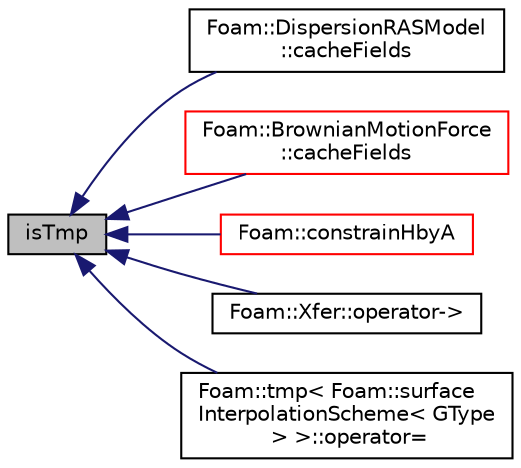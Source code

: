 digraph "isTmp"
{
  bgcolor="transparent";
  edge [fontname="Helvetica",fontsize="10",labelfontname="Helvetica",labelfontsize="10"];
  node [fontname="Helvetica",fontsize="10",shape=record];
  rankdir="LR";
  Node13 [label="isTmp",height=0.2,width=0.4,color="black", fillcolor="grey75", style="filled", fontcolor="black"];
  Node13 -> Node14 [dir="back",color="midnightblue",fontsize="10",style="solid",fontname="Helvetica"];
  Node14 [label="Foam::DispersionRASModel\l::cacheFields",height=0.2,width=0.4,color="black",URL="$a25725.html#a6005414ac27ae3e0b5a783ba216c1906",tooltip="Cache carrier fields. "];
  Node13 -> Node15 [dir="back",color="midnightblue",fontsize="10",style="solid",fontname="Helvetica"];
  Node15 [label="Foam::BrownianMotionForce\l::cacheFields",height=0.2,width=0.4,color="red",URL="$a25737.html#a6005414ac27ae3e0b5a783ba216c1906",tooltip="Cache fields. "];
  Node13 -> Node17 [dir="back",color="midnightblue",fontsize="10",style="solid",fontname="Helvetica"];
  Node17 [label="Foam::constrainHbyA",height=0.2,width=0.4,color="red",URL="$a21851.html#abce55f11a96150ac0fb5e20d59da3cfd"];
  Node13 -> Node19 [dir="back",color="midnightblue",fontsize="10",style="solid",fontname="Helvetica"];
  Node19 [label="Foam::Xfer::operator-\>",height=0.2,width=0.4,color="black",URL="$a28249.html#a84e9959608997de8fe4355def47ff45a",tooltip="Pointer to the underlying datatype. "];
  Node13 -> Node20 [dir="back",color="midnightblue",fontsize="10",style="solid",fontname="Helvetica"];
  Node20 [label="Foam::tmp\< Foam::surface\lInterpolationScheme\< GType\l \> \>::operator=",height=0.2,width=0.4,color="black",URL="$a27077.html#ab9637e6871965010bf36adf76dbae8b5",tooltip="Assignment transfering the temporary T to this tmp. "];
}
